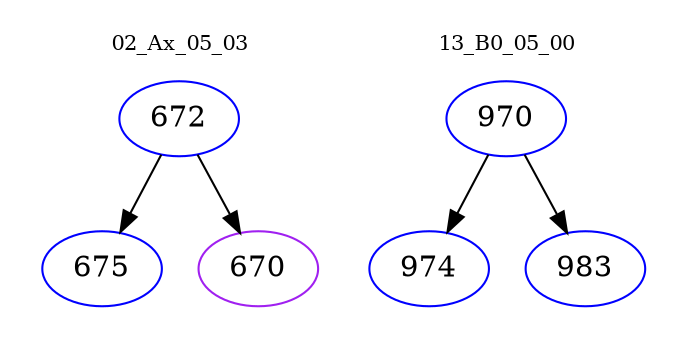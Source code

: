 digraph{
subgraph cluster_0 {
color = white
label = "02_Ax_05_03";
fontsize=10;
T0_672 [label="672", color="blue"]
T0_672 -> T0_675 [color="black"]
T0_675 [label="675", color="blue"]
T0_672 -> T0_670 [color="black"]
T0_670 [label="670", color="purple"]
}
subgraph cluster_1 {
color = white
label = "13_B0_05_00";
fontsize=10;
T1_970 [label="970", color="blue"]
T1_970 -> T1_974 [color="black"]
T1_974 [label="974", color="blue"]
T1_970 -> T1_983 [color="black"]
T1_983 [label="983", color="blue"]
}
}
